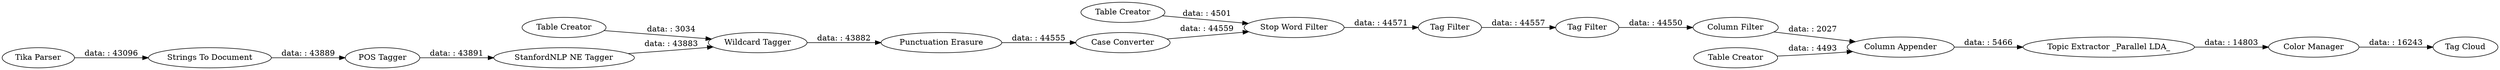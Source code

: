 digraph {
	"-268456159564553821_60" [label="Tag Cloud"]
	"156845909696612655_7" [label="POS Tagger"]
	"1614245968531161781_28" [label="Stop Word Filter"]
	"-268456159564553821_59" [label="Color Manager"]
	"1614245968531161781_25" [label="Table Creator"]
	"156845909696612655_10" [label="Wildcard Tagger"]
	"156845909696612655_11" [label="Table Creator"]
	"1614245968531161781_29" [label="Case Converter"]
	"1614245968531161781_38" [label="Column Filter"]
	"156845909696612655_9" [label="StanfordNLP NE Tagger"]
	"1614245968531161781_40" [label="Column Appender"]
	"156845909696612655_4" [label="Tika Parser"]
	"1614245968531161781_26" [label="Tag Filter"]
	"156845909696612655_5" [label="Strings To Document"]
	"-268456159564553821_58" [label="Topic Extractor _Parallel LDA_"]
	"1614245968531161781_27" [label="Punctuation Erasure"]
	"1614245968531161781_39" [label="Table Creator"]
	"1614245968531161781_31" [label="Tag Filter"]
	"1614245968531161781_39" -> "1614245968531161781_40" [label="data: : 4493"]
	"-268456159564553821_58" -> "-268456159564553821_59" [label="data: : 14803"]
	"156845909696612655_7" -> "156845909696612655_9" [label="data: : 43891"]
	"1614245968531161781_25" -> "1614245968531161781_28" [label="data: : 4501"]
	"1614245968531161781_26" -> "1614245968531161781_31" [label="data: : 44557"]
	"156845909696612655_5" -> "156845909696612655_7" [label="data: : 43889"]
	"156845909696612655_11" -> "156845909696612655_10" [label="data: : 3034"]
	"1614245968531161781_29" -> "1614245968531161781_28" [label="data: : 44559"]
	"156845909696612655_9" -> "156845909696612655_10" [label="data: : 43883"]
	"1614245968531161781_27" -> "1614245968531161781_29" [label="data: : 44555"]
	"156845909696612655_4" -> "156845909696612655_5" [label="data: : 43096"]
	"-268456159564553821_59" -> "-268456159564553821_60" [label="data: : 16243"]
	"1614245968531161781_38" -> "1614245968531161781_40" [label="data: : 2027"]
	"1614245968531161781_31" -> "1614245968531161781_38" [label="data: : 44550"]
	"1614245968531161781_40" -> "-268456159564553821_58" [label="data: : 5466"]
	"1614245968531161781_28" -> "1614245968531161781_26" [label="data: : 44571"]
	"156845909696612655_10" -> "1614245968531161781_27" [label="data: : 43882"]
	rankdir=LR
}
